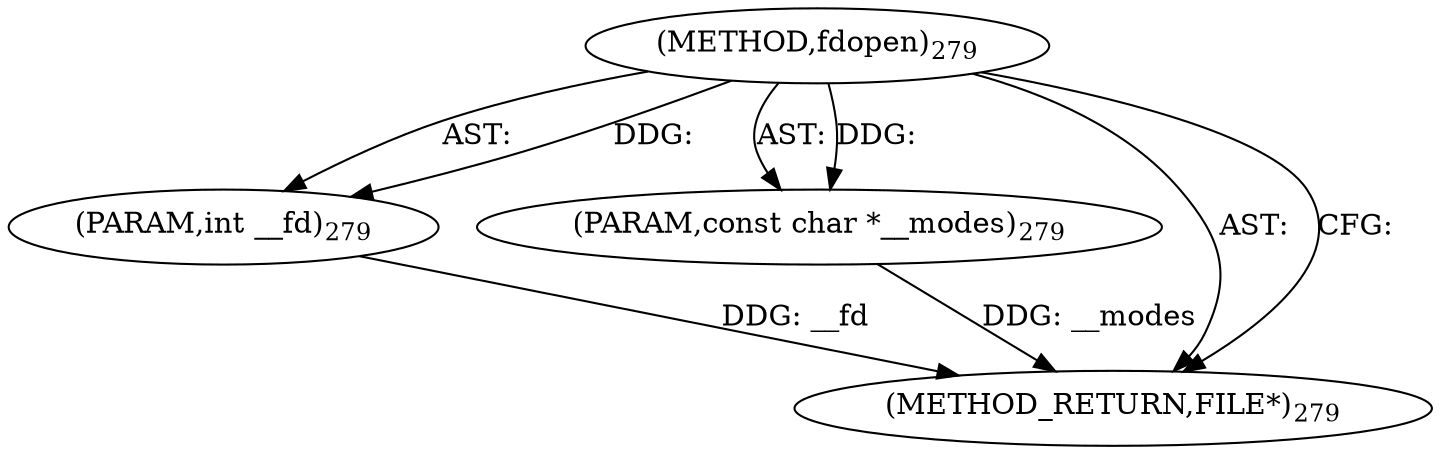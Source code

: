 digraph "fdopen" {  
"30143" [label = <(METHOD,fdopen)<SUB>279</SUB>> ]
"30144" [label = <(PARAM,int __fd)<SUB>279</SUB>> ]
"30145" [label = <(PARAM,const char *__modes)<SUB>279</SUB>> ]
"30146" [label = <(METHOD_RETURN,FILE*)<SUB>279</SUB>> ]
  "30143" -> "30144"  [ label = "AST: "] 
  "30143" -> "30145"  [ label = "AST: "] 
  "30143" -> "30146"  [ label = "AST: "] 
  "30143" -> "30146"  [ label = "CFG: "] 
  "30144" -> "30146"  [ label = "DDG: __fd"] 
  "30145" -> "30146"  [ label = "DDG: __modes"] 
  "30143" -> "30144"  [ label = "DDG: "] 
  "30143" -> "30145"  [ label = "DDG: "] 
}

